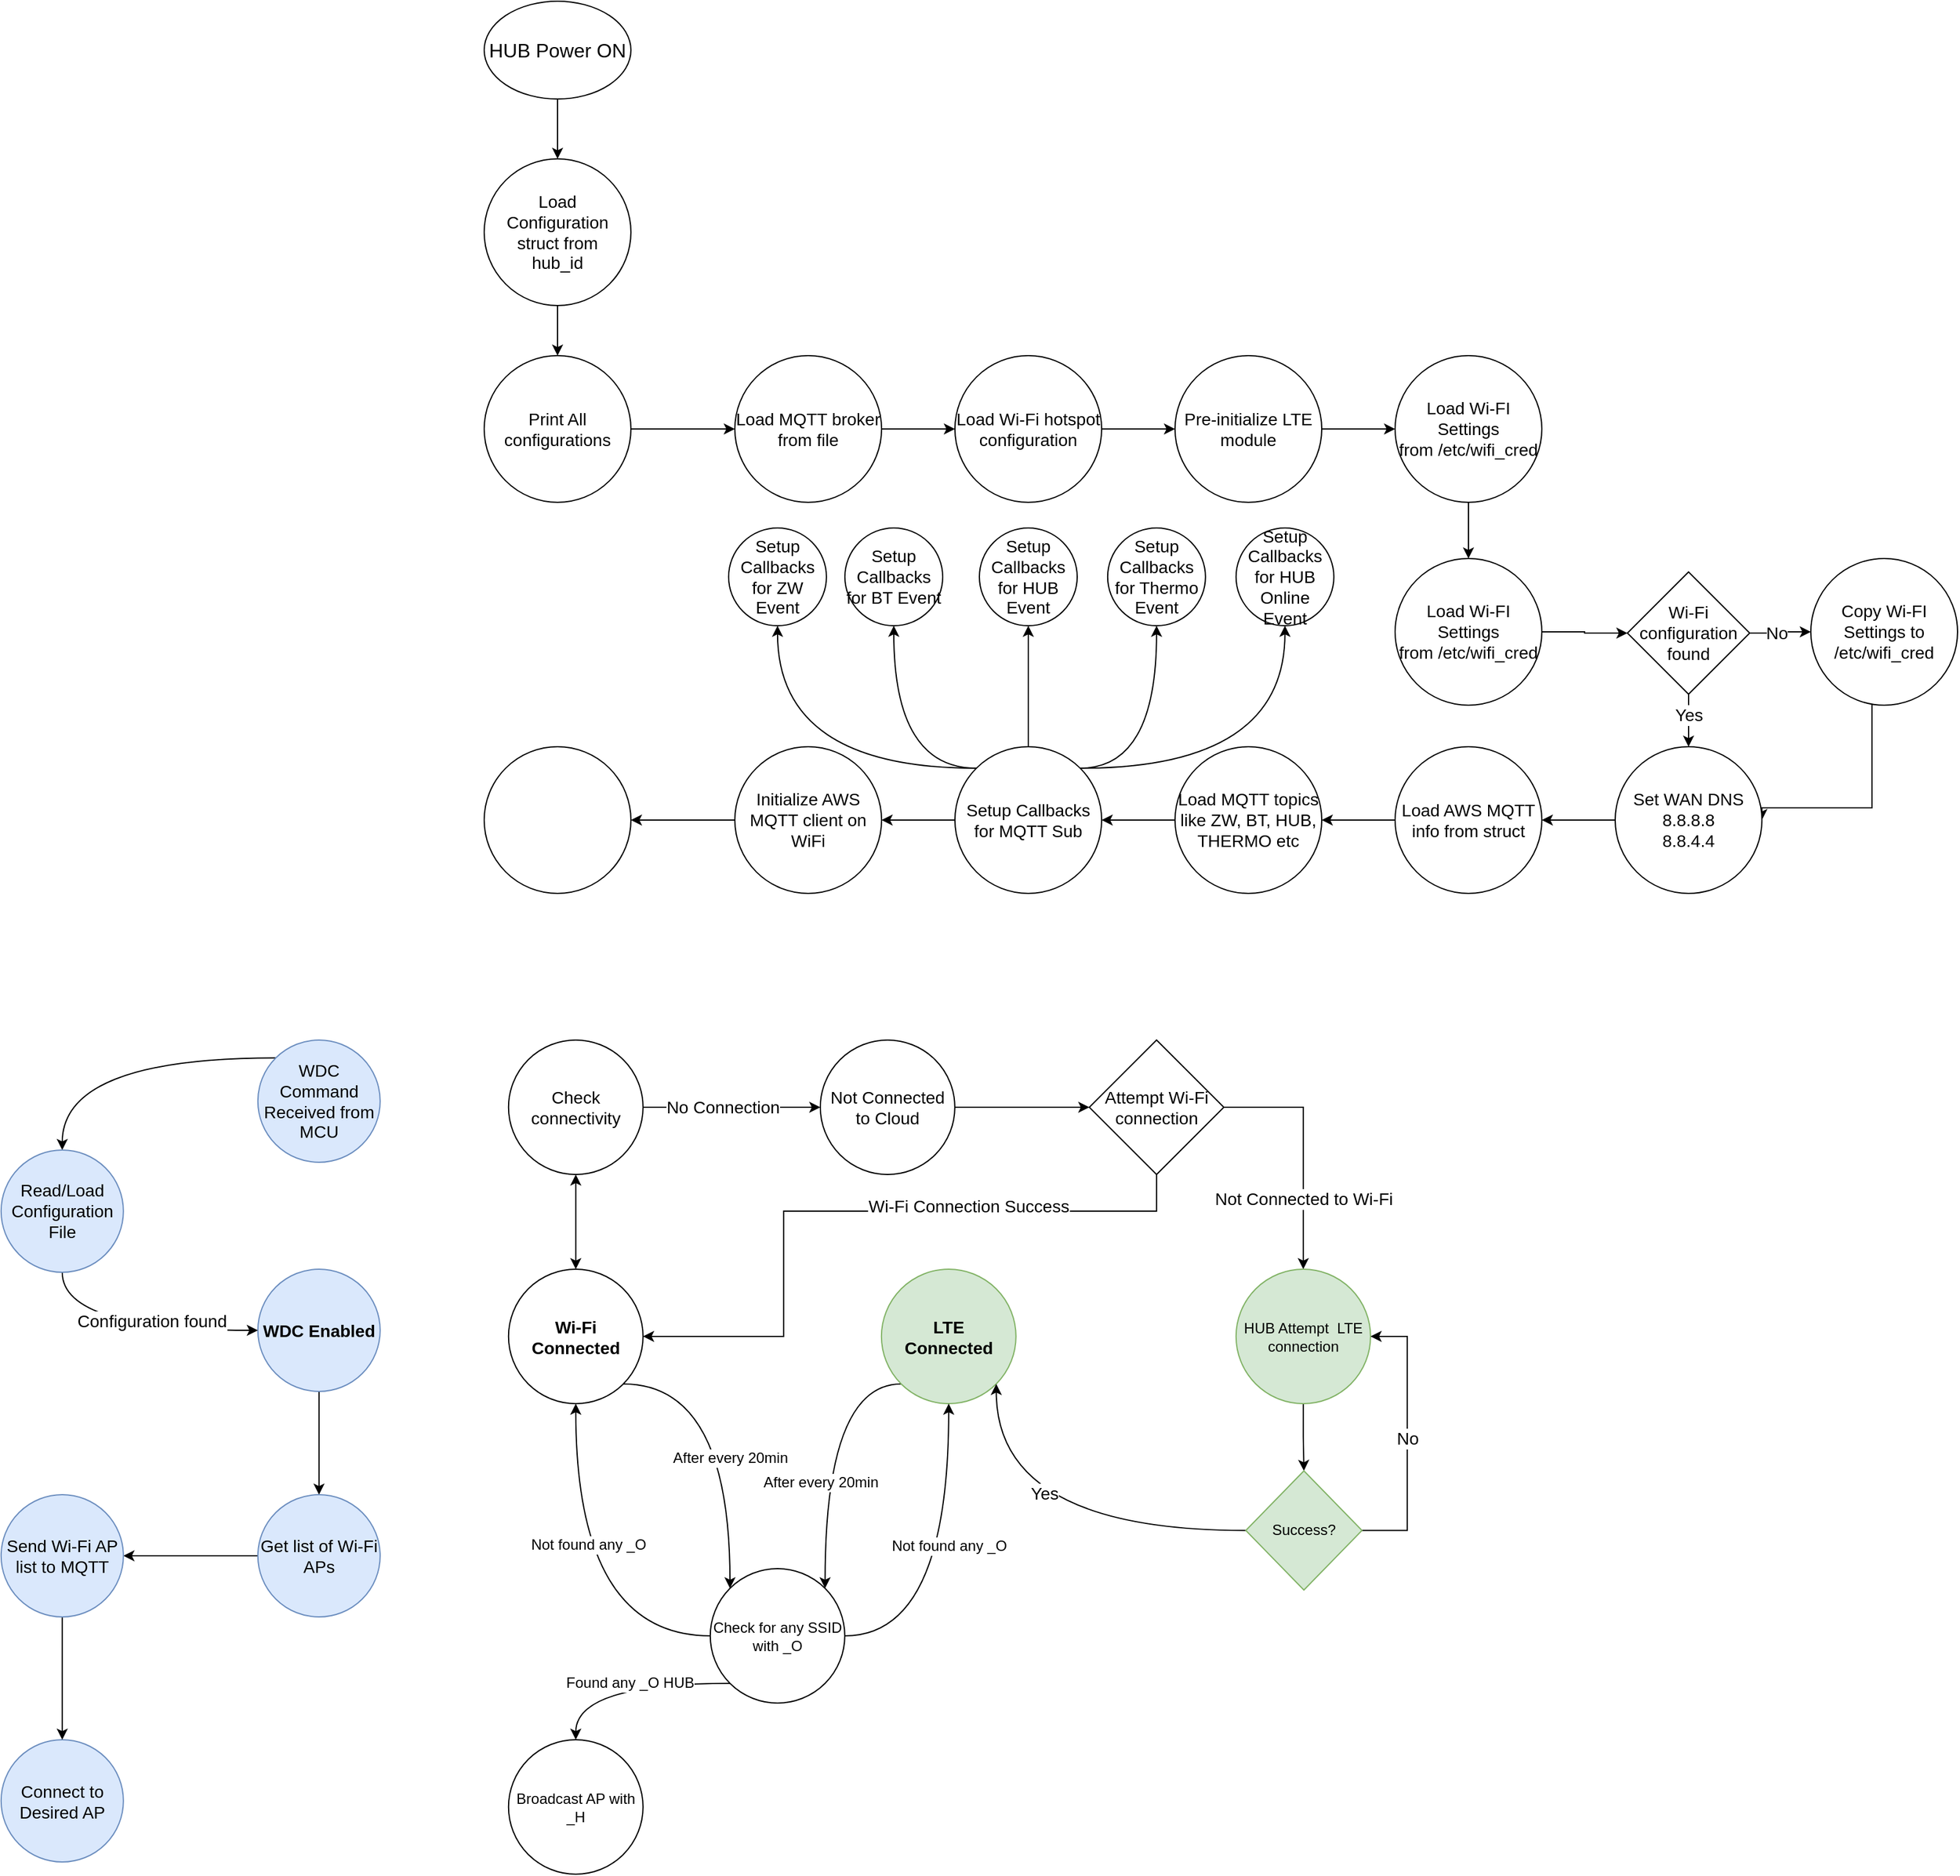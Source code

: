 <mxfile version="22.1.16" type="github">
  <diagram name="Page-1" id="6D-KBG7w9vJMpB0vQ2XN">
    <mxGraphModel dx="1615" dy="962" grid="1" gridSize="10" guides="1" tooltips="1" connect="1" arrows="1" fold="1" page="1" pageScale="1" pageWidth="1800" pageHeight="1800" math="0" shadow="0">
      <root>
        <mxCell id="0" />
        <mxCell id="1" parent="0" />
        <mxCell id="F5l_VZ7qLp2WG0le40Af-38" style="edgeStyle=orthogonalEdgeStyle;rounded=0;orthogonalLoop=1;jettySize=auto;html=1;entryX=0.5;entryY=0;entryDx=0;entryDy=0;" edge="1" parent="1" source="gUXdnllzTBBw982GACLl-1" target="F5l_VZ7qLp2WG0le40Af-22">
          <mxGeometry relative="1" as="geometry" />
        </mxCell>
        <mxCell id="gUXdnllzTBBw982GACLl-1" value="HUB Power ON" style="ellipse;whiteSpace=wrap;html=1;fontSize=16;" parent="1" vertex="1">
          <mxGeometry x="565" y="50" width="120" height="80" as="geometry" />
        </mxCell>
        <mxCell id="gUXdnllzTBBw982GACLl-36" style="edgeStyle=orthogonalEdgeStyle;rounded=0;orthogonalLoop=1;jettySize=auto;html=1;entryX=0.5;entryY=0;entryDx=0;entryDy=0;startArrow=classic;startFill=1;" parent="1" source="gUXdnllzTBBw982GACLl-5" target="gUXdnllzTBBw982GACLl-13" edge="1">
          <mxGeometry relative="1" as="geometry" />
        </mxCell>
        <mxCell id="gUXdnllzTBBw982GACLl-40" style="edgeStyle=orthogonalEdgeStyle;rounded=0;orthogonalLoop=1;jettySize=auto;html=1;entryX=0;entryY=0.5;entryDx=0;entryDy=0;" parent="1" source="gUXdnllzTBBw982GACLl-5" target="gUXdnllzTBBw982GACLl-39" edge="1">
          <mxGeometry relative="1" as="geometry" />
        </mxCell>
        <mxCell id="gUXdnllzTBBw982GACLl-41" value="No Connection" style="edgeLabel;html=1;align=center;verticalAlign=middle;resizable=0;points=[];fontSize=14;" parent="gUXdnllzTBBw982GACLl-40" vertex="1" connectable="0">
          <mxGeometry x="-0.391" y="-1" relative="1" as="geometry">
            <mxPoint x="21" y="-1" as="offset" />
          </mxGeometry>
        </mxCell>
        <mxCell id="gUXdnllzTBBw982GACLl-5" value="Check connectivity" style="ellipse;whiteSpace=wrap;html=1;aspect=fixed;fontSize=14;" parent="1" vertex="1">
          <mxGeometry x="584.91" y="900" width="110" height="110" as="geometry" />
        </mxCell>
        <mxCell id="gUXdnllzTBBw982GACLl-25" style="edgeStyle=orthogonalEdgeStyle;orthogonalLoop=1;jettySize=auto;html=1;exitX=1;exitY=1;exitDx=0;exitDy=0;entryX=0;entryY=0;entryDx=0;entryDy=0;curved=1;" parent="1" source="gUXdnllzTBBw982GACLl-13" target="gUXdnllzTBBw982GACLl-23" edge="1">
          <mxGeometry relative="1" as="geometry" />
        </mxCell>
        <mxCell id="gUXdnllzTBBw982GACLl-27" value="After every 20min" style="edgeLabel;html=1;align=center;verticalAlign=middle;resizable=0;points=[];fontSize=12;" parent="gUXdnllzTBBw982GACLl-25" vertex="1" connectable="0">
          <mxGeometry x="0.031" relative="1" as="geometry">
            <mxPoint y="17" as="offset" />
          </mxGeometry>
        </mxCell>
        <mxCell id="gUXdnllzTBBw982GACLl-13" value="Wi-Fi &lt;br style=&quot;font-size: 14px;&quot;&gt;Connected" style="ellipse;whiteSpace=wrap;html=1;aspect=fixed;fontSize=14;fontStyle=1" parent="1" vertex="1">
          <mxGeometry x="584.91" y="1087.5" width="110" height="110" as="geometry" />
        </mxCell>
        <mxCell id="gUXdnllzTBBw982GACLl-24" style="edgeStyle=orthogonalEdgeStyle;orthogonalLoop=1;jettySize=auto;html=1;exitX=0;exitY=1;exitDx=0;exitDy=0;entryX=1;entryY=0;entryDx=0;entryDy=0;curved=1;" parent="1" source="gUXdnllzTBBw982GACLl-14" target="gUXdnllzTBBw982GACLl-23" edge="1">
          <mxGeometry relative="1" as="geometry" />
        </mxCell>
        <mxCell id="gUXdnllzTBBw982GACLl-26" value="After every 20min" style="edgeLabel;html=1;align=center;verticalAlign=middle;resizable=0;points=[];fontSize=12;" parent="gUXdnllzTBBw982GACLl-24" vertex="1" connectable="0">
          <mxGeometry x="0.012" y="3" relative="1" as="geometry">
            <mxPoint x="-7" y="27" as="offset" />
          </mxGeometry>
        </mxCell>
        <mxCell id="gUXdnllzTBBw982GACLl-14" value="LTE&lt;br style=&quot;font-size: 14px;&quot;&gt;Connected" style="ellipse;whiteSpace=wrap;html=1;aspect=fixed;fillColor=#d5e8d4;strokeColor=#82b366;fillStyle=solid;fontStyle=1;fontSize=14;" parent="1" vertex="1">
          <mxGeometry x="889.91" y="1087.5" width="110" height="110" as="geometry" />
        </mxCell>
        <mxCell id="gUXdnllzTBBw982GACLl-45" style="edgeStyle=orthogonalEdgeStyle;orthogonalLoop=1;jettySize=auto;html=1;curved=0;exitX=0.5;exitY=1;exitDx=0;exitDy=0;rounded=0;entryX=1;entryY=0.5;entryDx=0;entryDy=0;" parent="1" source="gUXdnllzTBBw982GACLl-16" target="gUXdnllzTBBw982GACLl-13" edge="1">
          <mxGeometry relative="1" as="geometry">
            <Array as="points">
              <mxPoint x="1114.91" y="1040" />
              <mxPoint x="809.91" y="1040" />
              <mxPoint x="809.91" y="1142" />
            </Array>
            <mxPoint x="929.91" y="1120" as="sourcePoint" />
          </mxGeometry>
        </mxCell>
        <mxCell id="gUXdnllzTBBw982GACLl-46" value="Wi-Fi Connection Success" style="edgeLabel;html=1;align=center;verticalAlign=middle;resizable=0;points=[];fontSize=14;" parent="gUXdnllzTBBw982GACLl-45" vertex="1" connectable="0">
          <mxGeometry x="0.058" y="-4" relative="1" as="geometry">
            <mxPoint x="108" as="offset" />
          </mxGeometry>
        </mxCell>
        <mxCell id="gUXdnllzTBBw982GACLl-16" value="Attempt Wi-Fi connection" style="rhombus;whiteSpace=wrap;html=1;fontSize=14;" parent="1" vertex="1">
          <mxGeometry x="1059.91" y="900" width="110" height="110" as="geometry" />
        </mxCell>
        <mxCell id="gUXdnllzTBBw982GACLl-53" style="edgeStyle=orthogonalEdgeStyle;rounded=0;orthogonalLoop=1;jettySize=auto;html=1;" parent="1" source="gUXdnllzTBBw982GACLl-22" target="gUXdnllzTBBw982GACLl-52" edge="1">
          <mxGeometry relative="1" as="geometry" />
        </mxCell>
        <mxCell id="gUXdnllzTBBw982GACLl-22" value="WDC Enabled" style="ellipse;whiteSpace=wrap;html=1;aspect=fixed;fontSize=14;fillColor=#dae8fc;strokeColor=#6c8ebf;fontStyle=1" parent="1" vertex="1">
          <mxGeometry x="379.91" y="1087.5" width="100" height="100" as="geometry" />
        </mxCell>
        <mxCell id="gUXdnllzTBBw982GACLl-30" style="edgeStyle=orthogonalEdgeStyle;orthogonalLoop=1;jettySize=auto;html=1;exitX=0;exitY=1;exitDx=0;exitDy=0;entryX=0.5;entryY=0;entryDx=0;entryDy=0;curved=1;" parent="1" source="gUXdnllzTBBw982GACLl-23" target="gUXdnllzTBBw982GACLl-29" edge="1">
          <mxGeometry relative="1" as="geometry" />
        </mxCell>
        <mxCell id="gUXdnllzTBBw982GACLl-31" value="Found any _O HUB" style="edgeLabel;html=1;align=center;verticalAlign=middle;resizable=0;points=[];fontSize=12;" parent="gUXdnllzTBBw982GACLl-30" vertex="1" connectable="0">
          <mxGeometry x="-0.054" y="-1" relative="1" as="geometry">
            <mxPoint x="-1" as="offset" />
          </mxGeometry>
        </mxCell>
        <mxCell id="gUXdnllzTBBw982GACLl-32" style="edgeStyle=orthogonalEdgeStyle;orthogonalLoop=1;jettySize=auto;html=1;entryX=0.5;entryY=1;entryDx=0;entryDy=0;exitX=1;exitY=0.5;exitDx=0;exitDy=0;curved=1;" parent="1" source="gUXdnllzTBBw982GACLl-23" target="gUXdnllzTBBw982GACLl-14" edge="1">
          <mxGeometry relative="1" as="geometry" />
        </mxCell>
        <mxCell id="gUXdnllzTBBw982GACLl-33" value="Not found any _O" style="edgeLabel;html=1;align=center;verticalAlign=middle;resizable=0;points=[];fontSize=12;" parent="gUXdnllzTBBw982GACLl-32" vertex="1" connectable="0">
          <mxGeometry x="-0.04" relative="1" as="geometry">
            <mxPoint y="-27" as="offset" />
          </mxGeometry>
        </mxCell>
        <mxCell id="gUXdnllzTBBw982GACLl-34" style="edgeStyle=orthogonalEdgeStyle;orthogonalLoop=1;jettySize=auto;html=1;entryX=0.5;entryY=1;entryDx=0;entryDy=0;exitX=0;exitY=0.5;exitDx=0;exitDy=0;curved=1;" parent="1" source="gUXdnllzTBBw982GACLl-23" target="gUXdnllzTBBw982GACLl-13" edge="1">
          <mxGeometry relative="1" as="geometry" />
        </mxCell>
        <mxCell id="gUXdnllzTBBw982GACLl-35" value="Not found any _O" style="edgeLabel;html=1;align=center;verticalAlign=middle;resizable=0;points=[];fontSize=12;" parent="gUXdnllzTBBw982GACLl-34" vertex="1" connectable="0">
          <mxGeometry x="0.106" relative="1" as="geometry">
            <mxPoint x="10" y="-19" as="offset" />
          </mxGeometry>
        </mxCell>
        <mxCell id="gUXdnllzTBBw982GACLl-23" value="Check for any SSID with _O" style="ellipse;whiteSpace=wrap;html=1;aspect=fixed;" parent="1" vertex="1">
          <mxGeometry x="749.91" y="1332.5" width="110" height="110" as="geometry" />
        </mxCell>
        <mxCell id="gUXdnllzTBBw982GACLl-29" value="Broadcast AP with _H" style="ellipse;whiteSpace=wrap;html=1;aspect=fixed;" parent="1" vertex="1">
          <mxGeometry x="584.91" y="1472.5" width="110" height="110" as="geometry" />
        </mxCell>
        <mxCell id="gUXdnllzTBBw982GACLl-42" style="edgeStyle=orthogonalEdgeStyle;rounded=0;orthogonalLoop=1;jettySize=auto;html=1;" parent="1" source="gUXdnllzTBBw982GACLl-39" target="gUXdnllzTBBw982GACLl-16" edge="1">
          <mxGeometry relative="1" as="geometry" />
        </mxCell>
        <mxCell id="gUXdnllzTBBw982GACLl-39" value="Not Connected to Cloud" style="ellipse;whiteSpace=wrap;html=1;aspect=fixed;fontSize=14;" parent="1" vertex="1">
          <mxGeometry x="839.91" y="900" width="110" height="110" as="geometry" />
        </mxCell>
        <mxCell id="gUXdnllzTBBw982GACLl-43" style="edgeStyle=orthogonalEdgeStyle;orthogonalLoop=1;jettySize=auto;html=1;entryX=0.5;entryY=0;entryDx=0;entryDy=0;exitX=1;exitY=0.5;exitDx=0;exitDy=0;curved=0;rounded=0;" parent="1" source="gUXdnllzTBBw982GACLl-16" target="F5l_VZ7qLp2WG0le40Af-1" edge="1">
          <mxGeometry relative="1" as="geometry">
            <mxPoint x="1169.91" y="975" as="sourcePoint" />
            <mxPoint x="1234.91" y="1105" as="targetPoint" />
          </mxGeometry>
        </mxCell>
        <mxCell id="gUXdnllzTBBw982GACLl-44" value="Not Connected to Wi-Fi" style="edgeLabel;html=1;align=center;verticalAlign=middle;resizable=0;points=[];fontSize=14;" parent="gUXdnllzTBBw982GACLl-43" vertex="1" connectable="0">
          <mxGeometry x="-0.287" relative="1" as="geometry">
            <mxPoint y="69" as="offset" />
          </mxGeometry>
        </mxCell>
        <mxCell id="IEpSdRhwynJNCB4oIvQQ-2" style="edgeStyle=orthogonalEdgeStyle;rounded=0;orthogonalLoop=1;jettySize=auto;html=1;exitX=0;exitY=0;exitDx=0;exitDy=0;entryX=0.5;entryY=0;entryDx=0;entryDy=0;curved=1;" parent="1" source="gUXdnllzTBBw982GACLl-47" target="IEpSdRhwynJNCB4oIvQQ-1" edge="1">
          <mxGeometry relative="1" as="geometry" />
        </mxCell>
        <mxCell id="gUXdnllzTBBw982GACLl-47" value="WDC Command Received from MCU" style="ellipse;whiteSpace=wrap;html=1;aspect=fixed;fontSize=14;fillColor=#dae8fc;strokeColor=#6c8ebf;" parent="1" vertex="1">
          <mxGeometry x="379.91" y="900" width="100" height="100" as="geometry" />
        </mxCell>
        <mxCell id="F5l_VZ7qLp2WG0le40Af-18" style="edgeStyle=orthogonalEdgeStyle;rounded=0;orthogonalLoop=1;jettySize=auto;html=1;entryX=1;entryY=0.5;entryDx=0;entryDy=0;" edge="1" parent="1" source="gUXdnllzTBBw982GACLl-52" target="F5l_VZ7qLp2WG0le40Af-16">
          <mxGeometry relative="1" as="geometry" />
        </mxCell>
        <mxCell id="gUXdnllzTBBw982GACLl-52" value="Get list of Wi-Fi APs" style="ellipse;whiteSpace=wrap;html=1;aspect=fixed;fontSize=14;fillColor=#dae8fc;strokeColor=#6c8ebf;" parent="1" vertex="1">
          <mxGeometry x="379.91" y="1272" width="100" height="100" as="geometry" />
        </mxCell>
        <mxCell id="IEpSdRhwynJNCB4oIvQQ-3" style="edgeStyle=orthogonalEdgeStyle;rounded=0;orthogonalLoop=1;jettySize=auto;html=1;entryX=0;entryY=0.5;entryDx=0;entryDy=0;exitX=0.5;exitY=1;exitDx=0;exitDy=0;curved=1;" parent="1" source="IEpSdRhwynJNCB4oIvQQ-1" target="gUXdnllzTBBw982GACLl-22" edge="1">
          <mxGeometry relative="1" as="geometry" />
        </mxCell>
        <mxCell id="IEpSdRhwynJNCB4oIvQQ-4" value="Configuration found" style="edgeLabel;html=1;align=center;verticalAlign=middle;resizable=0;points=[];fontSize=14;" parent="IEpSdRhwynJNCB4oIvQQ-3" vertex="1" connectable="0">
          <mxGeometry x="0.163" y="8" relative="1" as="geometry">
            <mxPoint as="offset" />
          </mxGeometry>
        </mxCell>
        <mxCell id="IEpSdRhwynJNCB4oIvQQ-1" value="Read/Load Configuration File" style="ellipse;whiteSpace=wrap;html=1;aspect=fixed;fontSize=14;fillColor=#dae8fc;strokeColor=#6c8ebf;" parent="1" vertex="1">
          <mxGeometry x="169.91" y="990" width="100" height="100" as="geometry" />
        </mxCell>
        <mxCell id="F5l_VZ7qLp2WG0le40Af-3" style="edgeStyle=orthogonalEdgeStyle;rounded=0;orthogonalLoop=1;jettySize=auto;html=1;entryX=0.5;entryY=0;entryDx=0;entryDy=0;" edge="1" parent="1" source="F5l_VZ7qLp2WG0le40Af-1" target="F5l_VZ7qLp2WG0le40Af-2">
          <mxGeometry relative="1" as="geometry" />
        </mxCell>
        <mxCell id="F5l_VZ7qLp2WG0le40Af-1" value="HUB Attempt&amp;nbsp; LTE connection" style="ellipse;whiteSpace=wrap;html=1;aspect=fixed;fillColor=#d5e8d4;strokeColor=#82b366;fillStyle=solid;" vertex="1" parent="1">
          <mxGeometry x="1179.91" y="1087.5" width="110" height="110" as="geometry" />
        </mxCell>
        <mxCell id="F5l_VZ7qLp2WG0le40Af-4" style="edgeStyle=orthogonalEdgeStyle;rounded=0;orthogonalLoop=1;jettySize=auto;html=1;entryX=1;entryY=1;entryDx=0;entryDy=0;curved=1;" edge="1" parent="1" source="F5l_VZ7qLp2WG0le40Af-2" target="gUXdnllzTBBw982GACLl-14">
          <mxGeometry relative="1" as="geometry" />
        </mxCell>
        <mxCell id="F5l_VZ7qLp2WG0le40Af-5" value="Yes" style="edgeLabel;html=1;align=center;verticalAlign=middle;resizable=0;points=[];fontSize=14;" vertex="1" connectable="0" parent="F5l_VZ7qLp2WG0le40Af-4">
          <mxGeometry x="0.019" y="-31" relative="1" as="geometry">
            <mxPoint as="offset" />
          </mxGeometry>
        </mxCell>
        <mxCell id="F5l_VZ7qLp2WG0le40Af-20" style="edgeStyle=orthogonalEdgeStyle;rounded=0;orthogonalLoop=1;jettySize=auto;html=1;entryX=1;entryY=0.5;entryDx=0;entryDy=0;exitX=1;exitY=0.5;exitDx=0;exitDy=0;" edge="1" parent="1" source="F5l_VZ7qLp2WG0le40Af-2" target="F5l_VZ7qLp2WG0le40Af-1">
          <mxGeometry relative="1" as="geometry">
            <Array as="points">
              <mxPoint x="1319.91" y="1301" />
              <mxPoint x="1319.91" y="1142" />
            </Array>
          </mxGeometry>
        </mxCell>
        <mxCell id="F5l_VZ7qLp2WG0le40Af-21" value="No" style="edgeLabel;html=1;align=center;verticalAlign=middle;resizable=0;points=[];fontSize=14;" vertex="1" connectable="0" parent="F5l_VZ7qLp2WG0le40Af-20">
          <mxGeometry x="0.0" relative="1" as="geometry">
            <mxPoint as="offset" />
          </mxGeometry>
        </mxCell>
        <mxCell id="F5l_VZ7qLp2WG0le40Af-2" value="Success?" style="rhombus;whiteSpace=wrap;html=1;fillColor=#d5e8d4;strokeColor=#82b366;fillStyle=solid;" vertex="1" parent="1">
          <mxGeometry x="1187.91" y="1252.5" width="95" height="97.5" as="geometry" />
        </mxCell>
        <mxCell id="F5l_VZ7qLp2WG0le40Af-12" value="Connect to Desired AP" style="ellipse;whiteSpace=wrap;html=1;aspect=fixed;fontSize=14;fillColor=#dae8fc;strokeColor=#6c8ebf;" vertex="1" parent="1">
          <mxGeometry x="169.91" y="1472.5" width="100" height="100" as="geometry" />
        </mxCell>
        <mxCell id="F5l_VZ7qLp2WG0le40Af-19" style="edgeStyle=orthogonalEdgeStyle;rounded=0;orthogonalLoop=1;jettySize=auto;html=1;entryX=0.5;entryY=0;entryDx=0;entryDy=0;" edge="1" parent="1" source="F5l_VZ7qLp2WG0le40Af-16" target="F5l_VZ7qLp2WG0le40Af-12">
          <mxGeometry relative="1" as="geometry" />
        </mxCell>
        <mxCell id="F5l_VZ7qLp2WG0le40Af-16" value="Send Wi-Fi AP list to MQTT" style="ellipse;whiteSpace=wrap;html=1;aspect=fixed;fontSize=14;fillColor=#dae8fc;strokeColor=#6c8ebf;" vertex="1" parent="1">
          <mxGeometry x="169.91" y="1272" width="100" height="100" as="geometry" />
        </mxCell>
        <mxCell id="F5l_VZ7qLp2WG0le40Af-39" style="edgeStyle=orthogonalEdgeStyle;rounded=0;orthogonalLoop=1;jettySize=auto;html=1;entryX=0.5;entryY=0;entryDx=0;entryDy=0;" edge="1" parent="1" source="F5l_VZ7qLp2WG0le40Af-22" target="F5l_VZ7qLp2WG0le40Af-23">
          <mxGeometry relative="1" as="geometry" />
        </mxCell>
        <mxCell id="F5l_VZ7qLp2WG0le40Af-22" value="Load Configuration struct from&lt;br&gt;hub_id" style="ellipse;whiteSpace=wrap;html=1;aspect=fixed;fontSize=14;" vertex="1" parent="1">
          <mxGeometry x="565" y="179" width="120" height="120" as="geometry" />
        </mxCell>
        <mxCell id="F5l_VZ7qLp2WG0le40Af-25" value="" style="edgeStyle=orthogonalEdgeStyle;rounded=0;orthogonalLoop=1;jettySize=auto;html=1;" edge="1" parent="1" source="F5l_VZ7qLp2WG0le40Af-23" target="F5l_VZ7qLp2WG0le40Af-24">
          <mxGeometry relative="1" as="geometry" />
        </mxCell>
        <mxCell id="F5l_VZ7qLp2WG0le40Af-23" value="Print All configurations" style="ellipse;whiteSpace=wrap;html=1;aspect=fixed;fontSize=14;" vertex="1" parent="1">
          <mxGeometry x="565" y="340" width="120" height="120" as="geometry" />
        </mxCell>
        <mxCell id="F5l_VZ7qLp2WG0le40Af-27" value="" style="edgeStyle=orthogonalEdgeStyle;rounded=0;orthogonalLoop=1;jettySize=auto;html=1;" edge="1" parent="1" source="F5l_VZ7qLp2WG0le40Af-24" target="F5l_VZ7qLp2WG0le40Af-26">
          <mxGeometry relative="1" as="geometry" />
        </mxCell>
        <mxCell id="F5l_VZ7qLp2WG0le40Af-24" value="Load MQTT broker from file" style="ellipse;whiteSpace=wrap;html=1;fontSize=14;aspect=fixed;" vertex="1" parent="1">
          <mxGeometry x="770" y="340" width="120" height="120" as="geometry" />
        </mxCell>
        <mxCell id="F5l_VZ7qLp2WG0le40Af-31" value="" style="edgeStyle=orthogonalEdgeStyle;rounded=0;orthogonalLoop=1;jettySize=auto;html=1;" edge="1" parent="1" source="F5l_VZ7qLp2WG0le40Af-26" target="F5l_VZ7qLp2WG0le40Af-30">
          <mxGeometry relative="1" as="geometry" />
        </mxCell>
        <mxCell id="F5l_VZ7qLp2WG0le40Af-26" value="Load Wi-Fi hotspot configuration" style="ellipse;whiteSpace=wrap;html=1;fontSize=14;aspect=fixed;" vertex="1" parent="1">
          <mxGeometry x="950" y="340" width="120" height="120" as="geometry" />
        </mxCell>
        <mxCell id="F5l_VZ7qLp2WG0le40Af-35" value="" style="edgeStyle=orthogonalEdgeStyle;rounded=0;orthogonalLoop=1;jettySize=auto;html=1;" edge="1" parent="1" source="F5l_VZ7qLp2WG0le40Af-30" target="F5l_VZ7qLp2WG0le40Af-34">
          <mxGeometry relative="1" as="geometry" />
        </mxCell>
        <mxCell id="F5l_VZ7qLp2WG0le40Af-30" value="Pre-initialize LTE module" style="ellipse;whiteSpace=wrap;html=1;fontSize=14;aspect=fixed;" vertex="1" parent="1">
          <mxGeometry x="1130" y="340" width="120" height="120" as="geometry" />
        </mxCell>
        <mxCell id="F5l_VZ7qLp2WG0le40Af-37" value="" style="edgeStyle=orthogonalEdgeStyle;rounded=0;orthogonalLoop=1;jettySize=auto;html=1;" edge="1" parent="1" source="F5l_VZ7qLp2WG0le40Af-34" target="F5l_VZ7qLp2WG0le40Af-36">
          <mxGeometry relative="1" as="geometry" />
        </mxCell>
        <mxCell id="F5l_VZ7qLp2WG0le40Af-34" value="Load Wi-FI Settings from&amp;nbsp;/etc/wifi_cred" style="ellipse;whiteSpace=wrap;html=1;fontSize=14;aspect=fixed;" vertex="1" parent="1">
          <mxGeometry x="1310" y="340" width="120" height="120" as="geometry" />
        </mxCell>
        <mxCell id="F5l_VZ7qLp2WG0le40Af-41" value="" style="edgeStyle=orthogonalEdgeStyle;rounded=0;orthogonalLoop=1;jettySize=auto;html=1;" edge="1" parent="1" source="F5l_VZ7qLp2WG0le40Af-36" target="F5l_VZ7qLp2WG0le40Af-40">
          <mxGeometry relative="1" as="geometry" />
        </mxCell>
        <mxCell id="F5l_VZ7qLp2WG0le40Af-36" value="Load Wi-FI Settings from&amp;nbsp;/etc/wifi_cred" style="ellipse;whiteSpace=wrap;html=1;fontSize=14;aspect=fixed;" vertex="1" parent="1">
          <mxGeometry x="1310" y="506" width="120" height="120" as="geometry" />
        </mxCell>
        <mxCell id="F5l_VZ7qLp2WG0le40Af-43" style="edgeStyle=orthogonalEdgeStyle;rounded=0;orthogonalLoop=1;jettySize=auto;html=1;entryX=0;entryY=0.5;entryDx=0;entryDy=0;" edge="1" parent="1" source="F5l_VZ7qLp2WG0le40Af-40" target="F5l_VZ7qLp2WG0le40Af-42">
          <mxGeometry relative="1" as="geometry" />
        </mxCell>
        <mxCell id="F5l_VZ7qLp2WG0le40Af-44" value="No" style="edgeLabel;html=1;align=center;verticalAlign=middle;resizable=0;points=[];fontSize=14;" vertex="1" connectable="0" parent="F5l_VZ7qLp2WG0le40Af-43">
          <mxGeometry x="-0.143" y="-4" relative="1" as="geometry">
            <mxPoint y="-4" as="offset" />
          </mxGeometry>
        </mxCell>
        <mxCell id="F5l_VZ7qLp2WG0le40Af-46" style="edgeStyle=orthogonalEdgeStyle;rounded=0;orthogonalLoop=1;jettySize=auto;html=1;exitX=0.5;exitY=1;exitDx=0;exitDy=0;entryX=0.5;entryY=0;entryDx=0;entryDy=0;" edge="1" parent="1" source="F5l_VZ7qLp2WG0le40Af-40" target="F5l_VZ7qLp2WG0le40Af-45">
          <mxGeometry relative="1" as="geometry" />
        </mxCell>
        <mxCell id="F5l_VZ7qLp2WG0le40Af-47" value="Yes" style="edgeLabel;html=1;align=center;verticalAlign=middle;resizable=0;points=[];fontSize=14;" vertex="1" connectable="0" parent="F5l_VZ7qLp2WG0le40Af-46">
          <mxGeometry x="-0.188" y="3" relative="1" as="geometry">
            <mxPoint x="-3" y="-1" as="offset" />
          </mxGeometry>
        </mxCell>
        <mxCell id="F5l_VZ7qLp2WG0le40Af-40" value="Wi-Fi configuration found" style="rhombus;whiteSpace=wrap;html=1;fontSize=14;aspect=fixed;" vertex="1" parent="1">
          <mxGeometry x="1500" y="517" width="100" height="100" as="geometry" />
        </mxCell>
        <mxCell id="F5l_VZ7qLp2WG0le40Af-48" style="edgeStyle=orthogonalEdgeStyle;rounded=0;orthogonalLoop=1;jettySize=auto;html=1;entryX=1;entryY=0.5;entryDx=0;entryDy=0;" edge="1" parent="1" source="F5l_VZ7qLp2WG0le40Af-42" target="F5l_VZ7qLp2WG0le40Af-45">
          <mxGeometry relative="1" as="geometry">
            <Array as="points">
              <mxPoint x="1700" y="710" />
            </Array>
          </mxGeometry>
        </mxCell>
        <mxCell id="F5l_VZ7qLp2WG0le40Af-42" value="Copy Wi-FI Settings to /etc/wifi_cred" style="ellipse;whiteSpace=wrap;html=1;fontSize=14;aspect=fixed;" vertex="1" parent="1">
          <mxGeometry x="1650" y="506" width="120" height="120" as="geometry" />
        </mxCell>
        <mxCell id="F5l_VZ7qLp2WG0le40Af-50" value="" style="edgeStyle=orthogonalEdgeStyle;rounded=0;orthogonalLoop=1;jettySize=auto;html=1;" edge="1" parent="1" source="F5l_VZ7qLp2WG0le40Af-45" target="F5l_VZ7qLp2WG0le40Af-49">
          <mxGeometry relative="1" as="geometry" />
        </mxCell>
        <mxCell id="F5l_VZ7qLp2WG0le40Af-45" value="Set WAN DNS&lt;br&gt;8.8.8.8&lt;br&gt;8.8.4.4" style="ellipse;whiteSpace=wrap;html=1;fontSize=14;aspect=fixed;" vertex="1" parent="1">
          <mxGeometry x="1490" y="660" width="120" height="120" as="geometry" />
        </mxCell>
        <mxCell id="F5l_VZ7qLp2WG0le40Af-52" value="" style="edgeStyle=orthogonalEdgeStyle;rounded=0;orthogonalLoop=1;jettySize=auto;html=1;" edge="1" parent="1" source="F5l_VZ7qLp2WG0le40Af-49" target="F5l_VZ7qLp2WG0le40Af-51">
          <mxGeometry relative="1" as="geometry" />
        </mxCell>
        <mxCell id="F5l_VZ7qLp2WG0le40Af-49" value="Load AWS MQTT info from struct" style="ellipse;whiteSpace=wrap;html=1;fontSize=14;aspect=fixed;" vertex="1" parent="1">
          <mxGeometry x="1310" y="660" width="120" height="120" as="geometry" />
        </mxCell>
        <mxCell id="F5l_VZ7qLp2WG0le40Af-55" value="" style="edgeStyle=orthogonalEdgeStyle;rounded=0;orthogonalLoop=1;jettySize=auto;html=1;" edge="1" parent="1" source="F5l_VZ7qLp2WG0le40Af-51" target="F5l_VZ7qLp2WG0le40Af-54">
          <mxGeometry relative="1" as="geometry" />
        </mxCell>
        <mxCell id="F5l_VZ7qLp2WG0le40Af-51" value="Load MQTT topics like ZW, BT, HUB, THERMO etc" style="ellipse;whiteSpace=wrap;html=1;fontSize=14;aspect=fixed;" vertex="1" parent="1">
          <mxGeometry x="1130" y="660" width="120" height="120" as="geometry" />
        </mxCell>
        <mxCell id="F5l_VZ7qLp2WG0le40Af-53" value="" style="ellipse;whiteSpace=wrap;html=1;fontSize=14;aspect=fixed;" vertex="1" parent="1">
          <mxGeometry x="565" y="660" width="120" height="120" as="geometry" />
        </mxCell>
        <mxCell id="F5l_VZ7qLp2WG0le40Af-57" value="" style="edgeStyle=orthogonalEdgeStyle;rounded=0;orthogonalLoop=1;jettySize=auto;html=1;" edge="1" parent="1" source="F5l_VZ7qLp2WG0le40Af-54" target="F5l_VZ7qLp2WG0le40Af-56">
          <mxGeometry relative="1" as="geometry" />
        </mxCell>
        <mxCell id="F5l_VZ7qLp2WG0le40Af-60" value="" style="edgeStyle=orthogonalEdgeStyle;rounded=0;orthogonalLoop=1;jettySize=auto;html=1;" edge="1" parent="1" source="F5l_VZ7qLp2WG0le40Af-54" target="F5l_VZ7qLp2WG0le40Af-59">
          <mxGeometry relative="1" as="geometry" />
        </mxCell>
        <mxCell id="F5l_VZ7qLp2WG0le40Af-69" style="edgeStyle=orthogonalEdgeStyle;rounded=0;orthogonalLoop=1;jettySize=auto;html=1;exitX=1;exitY=0;exitDx=0;exitDy=0;entryX=0.5;entryY=1;entryDx=0;entryDy=0;curved=1;" edge="1" parent="1" source="F5l_VZ7qLp2WG0le40Af-54" target="F5l_VZ7qLp2WG0le40Af-63">
          <mxGeometry relative="1" as="geometry" />
        </mxCell>
        <mxCell id="F5l_VZ7qLp2WG0le40Af-70" style="edgeStyle=orthogonalEdgeStyle;rounded=0;orthogonalLoop=1;jettySize=auto;html=1;exitX=0;exitY=0;exitDx=0;exitDy=0;entryX=0.5;entryY=1;entryDx=0;entryDy=0;curved=1;" edge="1" parent="1" source="F5l_VZ7qLp2WG0le40Af-54" target="F5l_VZ7qLp2WG0le40Af-62">
          <mxGeometry relative="1" as="geometry" />
        </mxCell>
        <mxCell id="F5l_VZ7qLp2WG0le40Af-54" value="Setup Callbacks for MQTT Sub" style="ellipse;whiteSpace=wrap;html=1;fontSize=14;aspect=fixed;" vertex="1" parent="1">
          <mxGeometry x="950" y="660" width="120" height="120" as="geometry" />
        </mxCell>
        <mxCell id="F5l_VZ7qLp2WG0le40Af-58" style="edgeStyle=orthogonalEdgeStyle;rounded=0;orthogonalLoop=1;jettySize=auto;html=1;" edge="1" parent="1" source="F5l_VZ7qLp2WG0le40Af-56" target="F5l_VZ7qLp2WG0le40Af-53">
          <mxGeometry relative="1" as="geometry" />
        </mxCell>
        <mxCell id="F5l_VZ7qLp2WG0le40Af-56" value="Initialize AWS MQTT client on WiFi" style="ellipse;whiteSpace=wrap;html=1;fontSize=14;aspect=fixed;" vertex="1" parent="1">
          <mxGeometry x="770" y="660" width="120" height="120" as="geometry" />
        </mxCell>
        <mxCell id="F5l_VZ7qLp2WG0le40Af-59" value="Setup Callbacks for HUB Event" style="ellipse;whiteSpace=wrap;html=1;fontSize=14;" vertex="1" parent="1">
          <mxGeometry x="970" y="481" width="80" height="80" as="geometry" />
        </mxCell>
        <mxCell id="F5l_VZ7qLp2WG0le40Af-62" value="Setup Callbacks for BT Event" style="ellipse;whiteSpace=wrap;html=1;fontSize=14;" vertex="1" parent="1">
          <mxGeometry x="860" y="481" width="80" height="80" as="geometry" />
        </mxCell>
        <mxCell id="F5l_VZ7qLp2WG0le40Af-63" value="Setup Callbacks for Thermo Event" style="ellipse;whiteSpace=wrap;html=1;fontSize=14;" vertex="1" parent="1">
          <mxGeometry x="1074.91" y="481" width="80" height="80" as="geometry" />
        </mxCell>
        <mxCell id="F5l_VZ7qLp2WG0le40Af-71" style="edgeStyle=orthogonalEdgeStyle;rounded=0;orthogonalLoop=1;jettySize=auto;html=1;exitX=0;exitY=0;exitDx=0;exitDy=0;entryX=0.5;entryY=1;entryDx=0;entryDy=0;curved=1;" edge="1" parent="1" source="F5l_VZ7qLp2WG0le40Af-54" target="F5l_VZ7qLp2WG0le40Af-66">
          <mxGeometry relative="1" as="geometry" />
        </mxCell>
        <mxCell id="F5l_VZ7qLp2WG0le40Af-66" value="Setup Callbacks for ZW Event" style="ellipse;whiteSpace=wrap;html=1;fontSize=14;" vertex="1" parent="1">
          <mxGeometry x="764.91" y="481" width="80" height="80" as="geometry" />
        </mxCell>
        <mxCell id="F5l_VZ7qLp2WG0le40Af-68" style="edgeStyle=orthogonalEdgeStyle;rounded=0;orthogonalLoop=1;jettySize=auto;html=1;exitX=1;exitY=0;exitDx=0;exitDy=0;curved=1;" edge="1" parent="1" source="F5l_VZ7qLp2WG0le40Af-54" target="F5l_VZ7qLp2WG0le40Af-67">
          <mxGeometry relative="1" as="geometry" />
        </mxCell>
        <mxCell id="F5l_VZ7qLp2WG0le40Af-67" value="Setup Callbacks for HUB Online Event" style="ellipse;whiteSpace=wrap;html=1;fontSize=14;" vertex="1" parent="1">
          <mxGeometry x="1179.91" y="481" width="80" height="80" as="geometry" />
        </mxCell>
      </root>
    </mxGraphModel>
  </diagram>
</mxfile>
